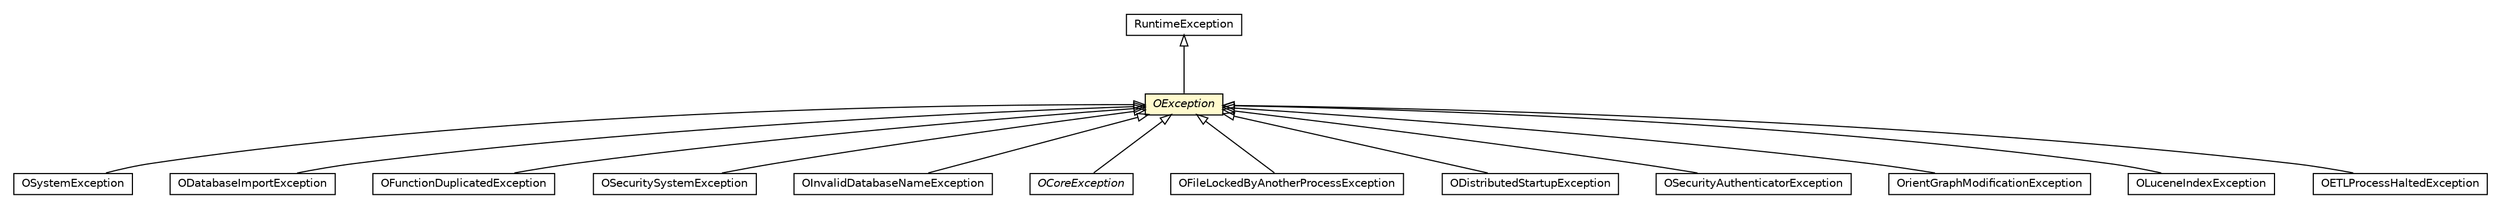 #!/usr/local/bin/dot
#
# Class diagram 
# Generated by UMLGraph version R5_6-24-gf6e263 (http://www.umlgraph.org/)
#

digraph G {
	edge [fontname="Helvetica",fontsize=10,labelfontname="Helvetica",labelfontsize=10];
	node [fontname="Helvetica",fontsize=10,shape=plaintext];
	nodesep=0.25;
	ranksep=0.5;
	// com.orientechnologies.common.exception.OException
	c3261050 [label=<<table title="com.orientechnologies.common.exception.OException" border="0" cellborder="1" cellspacing="0" cellpadding="2" port="p" bgcolor="lemonChiffon" href="./OException.html">
		<tr><td><table border="0" cellspacing="0" cellpadding="1">
<tr><td align="center" balign="center"><font face="Helvetica-Oblique"> OException </font></td></tr>
		</table></td></tr>
		</table>>, URL="./OException.html", fontname="Helvetica", fontcolor="black", fontsize=10.0];
	// com.orientechnologies.common.exception.OSystemException
	c3261051 [label=<<table title="com.orientechnologies.common.exception.OSystemException" border="0" cellborder="1" cellspacing="0" cellpadding="2" port="p" href="./OSystemException.html">
		<tr><td><table border="0" cellspacing="0" cellpadding="1">
<tr><td align="center" balign="center"> OSystemException </td></tr>
		</table></td></tr>
		</table>>, URL="./OSystemException.html", fontname="Helvetica", fontcolor="black", fontsize=10.0];
	// com.orientechnologies.orient.core.db.tool.ODatabaseImportException
	c3261214 [label=<<table title="com.orientechnologies.orient.core.db.tool.ODatabaseImportException" border="0" cellborder="1" cellspacing="0" cellpadding="2" port="p" href="../../orient/core/db/tool/ODatabaseImportException.html">
		<tr><td><table border="0" cellspacing="0" cellpadding="1">
<tr><td align="center" balign="center"> ODatabaseImportException </td></tr>
		</table></td></tr>
		</table>>, URL="../../orient/core/db/tool/ODatabaseImportException.html", fontname="Helvetica", fontcolor="black", fontsize=10.0];
	// com.orientechnologies.orient.core.metadata.function.OFunctionDuplicatedException
	c3261340 [label=<<table title="com.orientechnologies.orient.core.metadata.function.OFunctionDuplicatedException" border="0" cellborder="1" cellspacing="0" cellpadding="2" port="p" href="../../orient/core/metadata/function/OFunctionDuplicatedException.html">
		<tr><td><table border="0" cellspacing="0" cellpadding="1">
<tr><td align="center" balign="center"> OFunctionDuplicatedException </td></tr>
		</table></td></tr>
		</table>>, URL="../../orient/core/metadata/function/OFunctionDuplicatedException.html", fontname="Helvetica", fontcolor="black", fontsize=10.0];
	// com.orientechnologies.orient.core.security.OSecuritySystemException
	c3262451 [label=<<table title="com.orientechnologies.orient.core.security.OSecuritySystemException" border="0" cellborder="1" cellspacing="0" cellpadding="2" port="p" href="../../orient/core/security/OSecuritySystemException.html">
		<tr><td><table border="0" cellspacing="0" cellpadding="1">
<tr><td align="center" balign="center"> OSecuritySystemException </td></tr>
		</table></td></tr>
		</table>>, URL="../../orient/core/security/OSecuritySystemException.html", fontname="Helvetica", fontcolor="black", fontsize=10.0];
	// com.orientechnologies.orient.core.exception.OInvalidDatabaseNameException
	c3262503 [label=<<table title="com.orientechnologies.orient.core.exception.OInvalidDatabaseNameException" border="0" cellborder="1" cellspacing="0" cellpadding="2" port="p" href="../../orient/core/exception/OInvalidDatabaseNameException.html">
		<tr><td><table border="0" cellspacing="0" cellpadding="1">
<tr><td align="center" balign="center"> OInvalidDatabaseNameException </td></tr>
		</table></td></tr>
		</table>>, URL="../../orient/core/exception/OInvalidDatabaseNameException.html", fontname="Helvetica", fontcolor="black", fontsize=10.0];
	// com.orientechnologies.orient.core.exception.OCoreException
	c3262505 [label=<<table title="com.orientechnologies.orient.core.exception.OCoreException" border="0" cellborder="1" cellspacing="0" cellpadding="2" port="p" href="../../orient/core/exception/OCoreException.html">
		<tr><td><table border="0" cellspacing="0" cellpadding="1">
<tr><td align="center" balign="center"><font face="Helvetica-Oblique"> OCoreException </font></td></tr>
		</table></td></tr>
		</table>>, URL="../../orient/core/exception/OCoreException.html", fontname="Helvetica", fontcolor="black", fontsize=10.0];
	// com.orientechnologies.orient.core.exception.OFileLockedByAnotherProcessException
	c3262538 [label=<<table title="com.orientechnologies.orient.core.exception.OFileLockedByAnotherProcessException" border="0" cellborder="1" cellspacing="0" cellpadding="2" port="p" href="../../orient/core/exception/OFileLockedByAnotherProcessException.html">
		<tr><td><table border="0" cellspacing="0" cellpadding="1">
<tr><td align="center" balign="center"> OFileLockedByAnotherProcessException </td></tr>
		</table></td></tr>
		</table>>, URL="../../orient/core/exception/OFileLockedByAnotherProcessException.html", fontname="Helvetica", fontcolor="black", fontsize=10.0];
	// com.orientechnologies.orient.server.distributed.ODistributedStartupException
	c3263038 [label=<<table title="com.orientechnologies.orient.server.distributed.ODistributedStartupException" border="0" cellborder="1" cellspacing="0" cellpadding="2" port="p" href="../../orient/server/distributed/ODistributedStartupException.html">
		<tr><td><table border="0" cellspacing="0" cellpadding="1">
<tr><td align="center" balign="center"> ODistributedStartupException </td></tr>
		</table></td></tr>
		</table>>, URL="../../orient/server/distributed/ODistributedStartupException.html", fontname="Helvetica", fontcolor="black", fontsize=10.0];
	// com.orientechnologies.orient.server.security.OSecurityAuthenticatorException
	c3263197 [label=<<table title="com.orientechnologies.orient.server.security.OSecurityAuthenticatorException" border="0" cellborder="1" cellspacing="0" cellpadding="2" port="p" href="../../orient/server/security/OSecurityAuthenticatorException.html">
		<tr><td><table border="0" cellspacing="0" cellpadding="1">
<tr><td align="center" balign="center"> OSecurityAuthenticatorException </td></tr>
		</table></td></tr>
		</table>>, URL="../../orient/server/security/OSecurityAuthenticatorException.html", fontname="Helvetica", fontcolor="black", fontsize=10.0];
	// com.tinkerpop.blueprints.impls.orient.OrientGraphModificationException
	c3263253 [label=<<table title="com.tinkerpop.blueprints.impls.orient.OrientGraphModificationException" border="0" cellborder="1" cellspacing="0" cellpadding="2" port="p" href="../../../tinkerpop/blueprints/impls/orient/OrientGraphModificationException.html">
		<tr><td><table border="0" cellspacing="0" cellpadding="1">
<tr><td align="center" balign="center"> OrientGraphModificationException </td></tr>
		</table></td></tr>
		</table>>, URL="../../../tinkerpop/blueprints/impls/orient/OrientGraphModificationException.html", fontname="Helvetica", fontcolor="black", fontsize=10.0];
	// com.orientechnologies.lucene.exception.OLuceneIndexException
	c3263526 [label=<<table title="com.orientechnologies.lucene.exception.OLuceneIndexException" border="0" cellborder="1" cellspacing="0" cellpadding="2" port="p" href="../../lucene/exception/OLuceneIndexException.html">
		<tr><td><table border="0" cellspacing="0" cellpadding="1">
<tr><td align="center" balign="center"> OLuceneIndexException </td></tr>
		</table></td></tr>
		</table>>, URL="../../lucene/exception/OLuceneIndexException.html", fontname="Helvetica", fontcolor="black", fontsize=10.0];
	// com.orientechnologies.orient.etl.OETLProcessHaltedException
	c3263552 [label=<<table title="com.orientechnologies.orient.etl.OETLProcessHaltedException" border="0" cellborder="1" cellspacing="0" cellpadding="2" port="p" href="../../orient/etl/OETLProcessHaltedException.html">
		<tr><td><table border="0" cellspacing="0" cellpadding="1">
<tr><td align="center" balign="center"> OETLProcessHaltedException </td></tr>
		</table></td></tr>
		</table>>, URL="../../orient/etl/OETLProcessHaltedException.html", fontname="Helvetica", fontcolor="black", fontsize=10.0];
	//com.orientechnologies.common.exception.OException extends java.lang.RuntimeException
	c3263620:p -> c3261050:p [dir=back,arrowtail=empty];
	//com.orientechnologies.common.exception.OSystemException extends com.orientechnologies.common.exception.OException
	c3261050:p -> c3261051:p [dir=back,arrowtail=empty];
	//com.orientechnologies.orient.core.db.tool.ODatabaseImportException extends com.orientechnologies.common.exception.OException
	c3261050:p -> c3261214:p [dir=back,arrowtail=empty];
	//com.orientechnologies.orient.core.metadata.function.OFunctionDuplicatedException extends com.orientechnologies.common.exception.OException
	c3261050:p -> c3261340:p [dir=back,arrowtail=empty];
	//com.orientechnologies.orient.core.security.OSecuritySystemException extends com.orientechnologies.common.exception.OException
	c3261050:p -> c3262451:p [dir=back,arrowtail=empty];
	//com.orientechnologies.orient.core.exception.OInvalidDatabaseNameException extends com.orientechnologies.common.exception.OException
	c3261050:p -> c3262503:p [dir=back,arrowtail=empty];
	//com.orientechnologies.orient.core.exception.OCoreException extends com.orientechnologies.common.exception.OException
	c3261050:p -> c3262505:p [dir=back,arrowtail=empty];
	//com.orientechnologies.orient.core.exception.OFileLockedByAnotherProcessException extends com.orientechnologies.common.exception.OException
	c3261050:p -> c3262538:p [dir=back,arrowtail=empty];
	//com.orientechnologies.orient.server.distributed.ODistributedStartupException extends com.orientechnologies.common.exception.OException
	c3261050:p -> c3263038:p [dir=back,arrowtail=empty];
	//com.orientechnologies.orient.server.security.OSecurityAuthenticatorException extends com.orientechnologies.common.exception.OException
	c3261050:p -> c3263197:p [dir=back,arrowtail=empty];
	//com.tinkerpop.blueprints.impls.orient.OrientGraphModificationException extends com.orientechnologies.common.exception.OException
	c3261050:p -> c3263253:p [dir=back,arrowtail=empty];
	//com.orientechnologies.lucene.exception.OLuceneIndexException extends com.orientechnologies.common.exception.OException
	c3261050:p -> c3263526:p [dir=back,arrowtail=empty];
	//com.orientechnologies.orient.etl.OETLProcessHaltedException extends com.orientechnologies.common.exception.OException
	c3261050:p -> c3263552:p [dir=back,arrowtail=empty];
	// java.lang.RuntimeException
	c3263620 [label=<<table title="java.lang.RuntimeException" border="0" cellborder="1" cellspacing="0" cellpadding="2" port="p" href="http://java.sun.com/j2se/1.4.2/docs/api/java/lang/RuntimeException.html">
		<tr><td><table border="0" cellspacing="0" cellpadding="1">
<tr><td align="center" balign="center"> RuntimeException </td></tr>
		</table></td></tr>
		</table>>, URL="http://java.sun.com/j2se/1.4.2/docs/api/java/lang/RuntimeException.html", fontname="Helvetica", fontcolor="black", fontsize=10.0];
}

